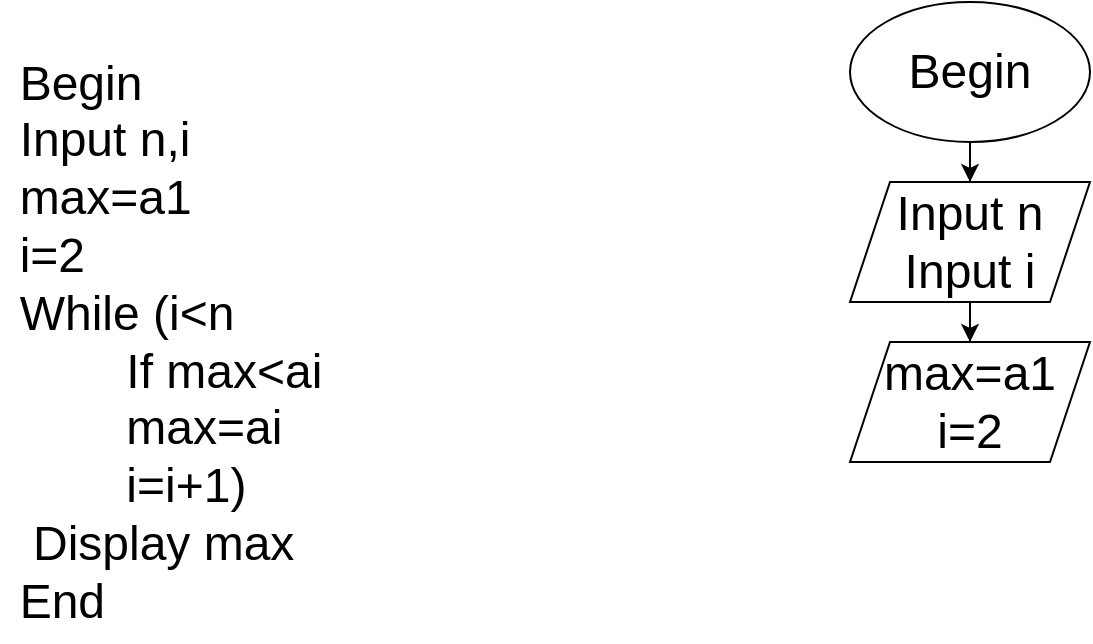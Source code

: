 <mxfile version="20.4.0" type="device"><diagram id="ma-LH0AGI_VHaJbKn8kn" name="Trang-1"><mxGraphModel dx="1038" dy="615" grid="1" gridSize="10" guides="1" tooltips="1" connect="1" arrows="1" fold="1" page="1" pageScale="1" pageWidth="827" pageHeight="1169" math="0" shadow="0"><root><mxCell id="0"/><mxCell id="1" parent="0"/><mxCell id="i_Mkw6dD0Wyf2jKJ6VaU-3" value="" style="edgeStyle=orthogonalEdgeStyle;rounded=0;orthogonalLoop=1;jettySize=auto;html=1;" edge="1" parent="1" source="I-ywHWgodzRQwfsDRF60-42" target="i_Mkw6dD0Wyf2jKJ6VaU-2"><mxGeometry relative="1" as="geometry"/></mxCell><mxCell id="I-ywHWgodzRQwfsDRF60-42" value="Begin" style="ellipse;whiteSpace=wrap;html=1;fontSize=24;" parent="1" vertex="1"><mxGeometry x="460" y="20" width="120" height="70" as="geometry"/></mxCell><mxCell id="y4_3ulAjZSoUAu6otfc5-8" value="&lt;div style=&quot;text-align: left;&quot;&gt;&lt;span style=&quot;font-size: 24px; background-color: initial;&quot;&gt;Begin&lt;/span&gt;&lt;/div&gt;&lt;div style=&quot;font-size: 24px; text-align: left;&quot;&gt;&lt;span style=&quot;background-color: initial;&quot;&gt;Input n,i&lt;/span&gt;&lt;/div&gt;&lt;div style=&quot;font-size: 24px; text-align: left;&quot;&gt;&lt;span style=&quot;background-color: initial;&quot;&gt;max=a1&lt;/span&gt;&lt;/div&gt;&lt;div style=&quot;font-size: 24px; text-align: left;&quot;&gt;&lt;span style=&quot;background-color: initial;&quot;&gt;i=2&lt;/span&gt;&lt;/div&gt;&lt;div style=&quot;font-size: 24px; text-align: left;&quot;&gt;&lt;span style=&quot;background-color: initial;&quot;&gt;While (i&amp;lt;n&amp;nbsp;&lt;/span&gt;&lt;/div&gt;&lt;span style=&quot;font-size: 24px; white-space: pre;&quot;&gt;&lt;div style=&quot;text-align: left;&quot;&gt;&lt;span style=&quot;background-color: initial;&quot;&gt;&#9;&lt;/span&gt;&lt;span style=&quot;background-color: initial; white-space: nowrap;&quot;&gt;If max&amp;lt;ai&lt;/span&gt;&lt;/div&gt;&lt;/span&gt;&lt;div style=&quot;font-size: 24px; text-align: left;&quot;&gt;&lt;span style=&quot;background-color: initial;&quot;&gt;&lt;span style=&quot;white-space: pre;&quot;&gt;&#9;&lt;/span&gt;max=ai&lt;/span&gt;&lt;/div&gt;&lt;div style=&quot;font-size: 24px; text-align: left;&quot;&gt;&lt;span style=&quot;background-color: initial;&quot;&gt;&lt;span style=&quot;white-space: pre;&quot;&gt;&#9;&lt;/span&gt;i=i+1)&lt;/span&gt;&lt;/div&gt;&lt;div style=&quot;font-size: 24px; text-align: left;&quot;&gt;&lt;span style=&quot;background-color: initial;&quot;&gt;&amp;nbsp;Display max&lt;/span&gt;&lt;br&gt;&lt;/div&gt;&lt;div style=&quot;font-size: 24px; text-align: left;&quot;&gt;&lt;span style=&quot;background-color: initial;&quot;&gt;End&lt;/span&gt;&lt;/div&gt;" style="text;html=1;align=center;verticalAlign=middle;resizable=0;points=[];autosize=1;strokeColor=none;fillColor=none;" parent="1" vertex="1"><mxGeometry x="35" y="40" width="170" height="300" as="geometry"/></mxCell><mxCell id="i_Mkw6dD0Wyf2jKJ6VaU-5" value="" style="edgeStyle=orthogonalEdgeStyle;rounded=0;orthogonalLoop=1;jettySize=auto;html=1;" edge="1" parent="1" source="i_Mkw6dD0Wyf2jKJ6VaU-2" target="i_Mkw6dD0Wyf2jKJ6VaU-4"><mxGeometry relative="1" as="geometry"/></mxCell><mxCell id="i_Mkw6dD0Wyf2jKJ6VaU-2" value="Input n&lt;br&gt;Input i" style="shape=parallelogram;perimeter=parallelogramPerimeter;whiteSpace=wrap;html=1;fixedSize=1;fontSize=24;" vertex="1" parent="1"><mxGeometry x="460" y="110" width="120" height="60" as="geometry"/></mxCell><mxCell id="i_Mkw6dD0Wyf2jKJ6VaU-4" value="max=a1&lt;br&gt;i=2" style="shape=parallelogram;perimeter=parallelogramPerimeter;whiteSpace=wrap;html=1;fixedSize=1;fontSize=24;" vertex="1" parent="1"><mxGeometry x="460" y="190" width="120" height="60" as="geometry"/></mxCell></root></mxGraphModel></diagram></mxfile>